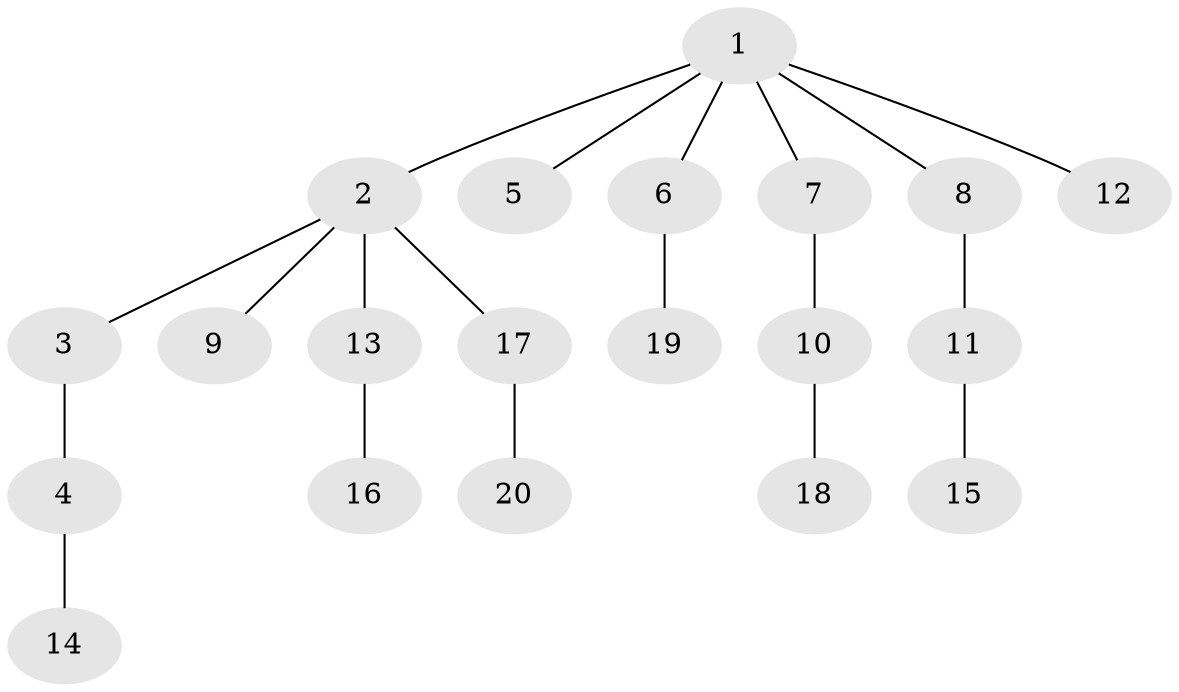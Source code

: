 // Generated by graph-tools (version 1.1) at 2025/46/02/15/25 05:46:28]
// undirected, 20 vertices, 19 edges
graph export_dot {
graph [start="1"]
  node [color=gray90,style=filled];
  1;
  2;
  3;
  4;
  5;
  6;
  7;
  8;
  9;
  10;
  11;
  12;
  13;
  14;
  15;
  16;
  17;
  18;
  19;
  20;
  1 -- 2;
  1 -- 5;
  1 -- 6;
  1 -- 7;
  1 -- 8;
  1 -- 12;
  2 -- 3;
  2 -- 9;
  2 -- 13;
  2 -- 17;
  3 -- 4;
  4 -- 14;
  6 -- 19;
  7 -- 10;
  8 -- 11;
  10 -- 18;
  11 -- 15;
  13 -- 16;
  17 -- 20;
}
